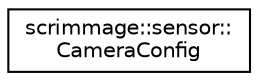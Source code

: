 digraph "Graphical Class Hierarchy"
{
 // LATEX_PDF_SIZE
  edge [fontname="Helvetica",fontsize="10",labelfontname="Helvetica",labelfontsize="10"];
  node [fontname="Helvetica",fontsize="10",shape=record];
  rankdir="LR";
  Node0 [label="scrimmage::sensor::\lCameraConfig",height=0.2,width=0.4,color="black", fillcolor="white", style="filled",URL="$classscrimmage_1_1sensor_1_1CameraConfig.html",tooltip=" "];
}
